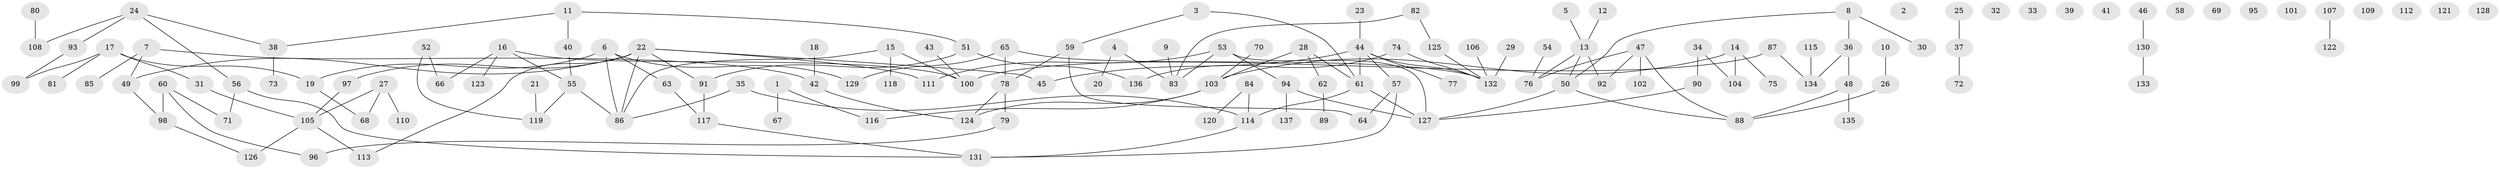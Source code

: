 // coarse degree distribution, {1: 0.2765957446808511, 0: 0.13829787234042554, 3: 0.13829787234042554, 2: 0.2127659574468085, 4: 0.13829787234042554, 6: 0.031914893617021274, 7: 0.02127659574468085, 5: 0.031914893617021274, 8: 0.010638297872340425}
// Generated by graph-tools (version 1.1) at 2025/41/03/06/25 10:41:22]
// undirected, 137 vertices, 149 edges
graph export_dot {
graph [start="1"]
  node [color=gray90,style=filled];
  1;
  2;
  3;
  4;
  5;
  6;
  7;
  8;
  9;
  10;
  11;
  12;
  13;
  14;
  15;
  16;
  17;
  18;
  19;
  20;
  21;
  22;
  23;
  24;
  25;
  26;
  27;
  28;
  29;
  30;
  31;
  32;
  33;
  34;
  35;
  36;
  37;
  38;
  39;
  40;
  41;
  42;
  43;
  44;
  45;
  46;
  47;
  48;
  49;
  50;
  51;
  52;
  53;
  54;
  55;
  56;
  57;
  58;
  59;
  60;
  61;
  62;
  63;
  64;
  65;
  66;
  67;
  68;
  69;
  70;
  71;
  72;
  73;
  74;
  75;
  76;
  77;
  78;
  79;
  80;
  81;
  82;
  83;
  84;
  85;
  86;
  87;
  88;
  89;
  90;
  91;
  92;
  93;
  94;
  95;
  96;
  97;
  98;
  99;
  100;
  101;
  102;
  103;
  104;
  105;
  106;
  107;
  108;
  109;
  110;
  111;
  112;
  113;
  114;
  115;
  116;
  117;
  118;
  119;
  120;
  121;
  122;
  123;
  124;
  125;
  126;
  127;
  128;
  129;
  130;
  131;
  132;
  133;
  134;
  135;
  136;
  137;
  1 -- 67;
  1 -- 116;
  3 -- 59;
  3 -- 61;
  4 -- 20;
  4 -- 83;
  5 -- 13;
  6 -- 19;
  6 -- 63;
  6 -- 86;
  6 -- 129;
  7 -- 42;
  7 -- 49;
  7 -- 85;
  8 -- 30;
  8 -- 36;
  8 -- 50;
  9 -- 83;
  10 -- 26;
  11 -- 38;
  11 -- 40;
  11 -- 51;
  12 -- 13;
  13 -- 50;
  13 -- 76;
  13 -- 92;
  14 -- 75;
  14 -- 103;
  14 -- 104;
  15 -- 86;
  15 -- 100;
  15 -- 118;
  16 -- 55;
  16 -- 66;
  16 -- 100;
  16 -- 123;
  17 -- 19;
  17 -- 31;
  17 -- 81;
  17 -- 99;
  18 -- 42;
  19 -- 68;
  21 -- 119;
  22 -- 45;
  22 -- 49;
  22 -- 86;
  22 -- 91;
  22 -- 97;
  22 -- 111;
  22 -- 113;
  23 -- 44;
  24 -- 38;
  24 -- 56;
  24 -- 93;
  24 -- 108;
  25 -- 37;
  26 -- 88;
  27 -- 68;
  27 -- 105;
  27 -- 110;
  28 -- 61;
  28 -- 62;
  28 -- 103;
  29 -- 132;
  31 -- 105;
  34 -- 90;
  34 -- 104;
  35 -- 86;
  35 -- 114;
  36 -- 48;
  36 -- 134;
  37 -- 72;
  38 -- 73;
  40 -- 55;
  42 -- 124;
  43 -- 100;
  44 -- 45;
  44 -- 57;
  44 -- 61;
  44 -- 77;
  44 -- 132;
  46 -- 130;
  47 -- 76;
  47 -- 88;
  47 -- 92;
  47 -- 102;
  48 -- 88;
  48 -- 135;
  49 -- 98;
  50 -- 88;
  50 -- 127;
  51 -- 91;
  51 -- 136;
  52 -- 66;
  52 -- 119;
  53 -- 83;
  53 -- 94;
  53 -- 111;
  53 -- 127;
  54 -- 76;
  55 -- 86;
  55 -- 119;
  56 -- 71;
  56 -- 131;
  57 -- 64;
  57 -- 131;
  59 -- 64;
  59 -- 78;
  60 -- 71;
  60 -- 96;
  60 -- 98;
  61 -- 114;
  61 -- 127;
  62 -- 89;
  63 -- 117;
  65 -- 78;
  65 -- 129;
  65 -- 132;
  70 -- 103;
  74 -- 132;
  74 -- 136;
  78 -- 79;
  78 -- 124;
  79 -- 96;
  80 -- 108;
  82 -- 83;
  82 -- 125;
  84 -- 114;
  84 -- 120;
  87 -- 100;
  87 -- 134;
  90 -- 127;
  91 -- 117;
  93 -- 99;
  94 -- 127;
  94 -- 137;
  97 -- 105;
  98 -- 126;
  103 -- 116;
  103 -- 124;
  105 -- 113;
  105 -- 126;
  106 -- 132;
  107 -- 122;
  114 -- 131;
  115 -- 134;
  117 -- 131;
  125 -- 132;
  130 -- 133;
}
